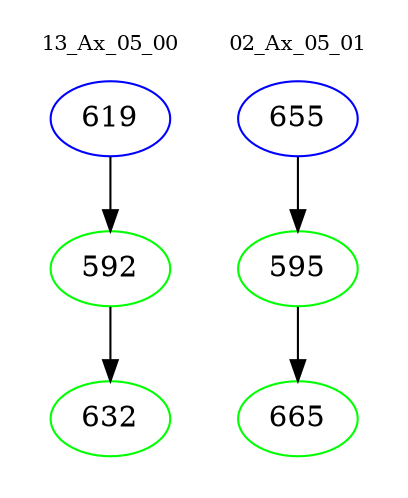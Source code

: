 digraph{
subgraph cluster_0 {
color = white
label = "13_Ax_05_00";
fontsize=10;
T0_619 [label="619", color="blue"]
T0_619 -> T0_592 [color="black"]
T0_592 [label="592", color="green"]
T0_592 -> T0_632 [color="black"]
T0_632 [label="632", color="green"]
}
subgraph cluster_1 {
color = white
label = "02_Ax_05_01";
fontsize=10;
T1_655 [label="655", color="blue"]
T1_655 -> T1_595 [color="black"]
T1_595 [label="595", color="green"]
T1_595 -> T1_665 [color="black"]
T1_665 [label="665", color="green"]
}
}
